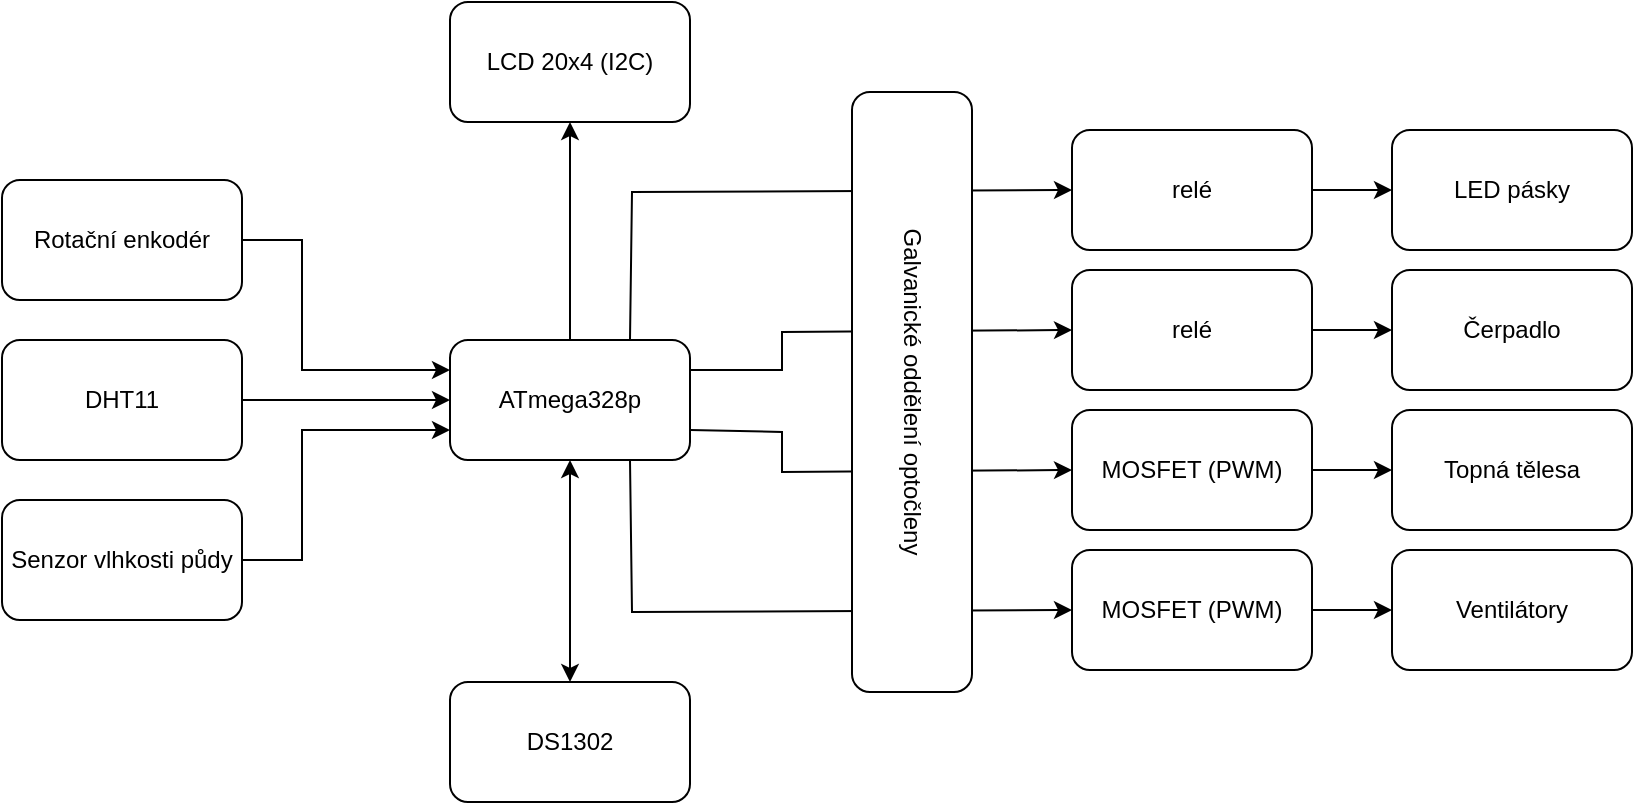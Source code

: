 <mxfile version="27.2.0">
  <diagram name="Stránka-1" id="vD2Ix_AhVlFjHrB1GI5O">
    <mxGraphModel dx="823" dy="452" grid="1" gridSize="5" guides="1" tooltips="1" connect="1" arrows="1" fold="1" page="1" pageScale="1" pageWidth="1169" pageHeight="827" math="0" shadow="0">
      <root>
        <mxCell id="0" />
        <mxCell id="1" parent="0" />
        <mxCell id="WspOGfHuau4XI5KVqoiT-1" value="ATmega328p" style="rounded=1;whiteSpace=wrap;html=1;" parent="1" vertex="1">
          <mxGeometry x="394" y="444" width="120" height="60" as="geometry" />
        </mxCell>
        <mxCell id="WspOGfHuau4XI5KVqoiT-3" value="DS1302" style="rounded=1;whiteSpace=wrap;html=1;" parent="1" vertex="1">
          <mxGeometry x="394" y="615" width="120" height="60" as="geometry" />
        </mxCell>
        <mxCell id="WspOGfHuau4XI5KVqoiT-4" value="" style="endArrow=classic;startArrow=classic;html=1;rounded=0;exitX=0.5;exitY=0;exitDx=0;exitDy=0;entryX=0.5;entryY=1;entryDx=0;entryDy=0;" parent="1" source="WspOGfHuau4XI5KVqoiT-3" target="WspOGfHuau4XI5KVqoiT-1" edge="1">
          <mxGeometry width="50" height="50" relative="1" as="geometry">
            <mxPoint x="430" y="200" as="sourcePoint" />
            <mxPoint x="480" y="150" as="targetPoint" />
          </mxGeometry>
        </mxCell>
        <mxCell id="WspOGfHuau4XI5KVqoiT-5" value="DHT11" style="rounded=1;whiteSpace=wrap;html=1;" parent="1" vertex="1">
          <mxGeometry x="170" y="444" width="120" height="60" as="geometry" />
        </mxCell>
        <mxCell id="WspOGfHuau4XI5KVqoiT-6" value="Senzor vlhkosti půdy" style="rounded=1;whiteSpace=wrap;html=1;" parent="1" vertex="1">
          <mxGeometry x="170" y="524" width="120" height="60" as="geometry" />
        </mxCell>
        <mxCell id="WspOGfHuau4XI5KVqoiT-10" value="LCD 20x4 (I2C)" style="rounded=1;whiteSpace=wrap;html=1;" parent="1" vertex="1">
          <mxGeometry x="394" y="275" width="120" height="60" as="geometry" />
        </mxCell>
        <mxCell id="WspOGfHuau4XI5KVqoiT-11" value="" style="endArrow=classic;html=1;rounded=0;entryX=0.5;entryY=1;entryDx=0;entryDy=0;exitX=0.5;exitY=0;exitDx=0;exitDy=0;" parent="1" source="WspOGfHuau4XI5KVqoiT-1" target="WspOGfHuau4XI5KVqoiT-10" edge="1">
          <mxGeometry width="50" height="50" relative="1" as="geometry">
            <mxPoint x="430" y="100" as="sourcePoint" />
            <mxPoint x="480" y="50" as="targetPoint" />
          </mxGeometry>
        </mxCell>
        <mxCell id="WspOGfHuau4XI5KVqoiT-12" value="Rotační enkodér" style="rounded=1;whiteSpace=wrap;html=1;" parent="1" vertex="1">
          <mxGeometry x="170" y="364" width="120" height="60" as="geometry" />
        </mxCell>
        <mxCell id="WspOGfHuau4XI5KVqoiT-17" value="" style="endArrow=classic;html=1;rounded=0;exitX=1;exitY=0.5;exitDx=0;exitDy=0;entryX=0;entryY=0.5;entryDx=0;entryDy=0;" parent="1" source="WspOGfHuau4XI5KVqoiT-5" target="WspOGfHuau4XI5KVqoiT-1" edge="1">
          <mxGeometry width="50" height="50" relative="1" as="geometry">
            <mxPoint x="595" y="450" as="sourcePoint" />
            <mxPoint x="645" y="400" as="targetPoint" />
          </mxGeometry>
        </mxCell>
        <mxCell id="WspOGfHuau4XI5KVqoiT-20" value="" style="endArrow=classic;html=1;rounded=0;exitX=1;exitY=0.5;exitDx=0;exitDy=0;entryX=0;entryY=0.25;entryDx=0;entryDy=0;" parent="1" source="WspOGfHuau4XI5KVqoiT-12" target="WspOGfHuau4XI5KVqoiT-1" edge="1">
          <mxGeometry width="50" height="50" relative="1" as="geometry">
            <mxPoint x="420" y="440" as="sourcePoint" />
            <mxPoint x="470" y="390" as="targetPoint" />
            <Array as="points">
              <mxPoint x="320" y="394" />
              <mxPoint x="320" y="459" />
            </Array>
          </mxGeometry>
        </mxCell>
        <mxCell id="WspOGfHuau4XI5KVqoiT-21" value="" style="endArrow=classic;html=1;rounded=0;exitX=1;exitY=0.5;exitDx=0;exitDy=0;entryX=0;entryY=0.75;entryDx=0;entryDy=0;" parent="1" source="WspOGfHuau4XI5KVqoiT-6" target="WspOGfHuau4XI5KVqoiT-1" edge="1">
          <mxGeometry width="50" height="50" relative="1" as="geometry">
            <mxPoint x="420" y="520" as="sourcePoint" />
            <mxPoint x="470" y="470" as="targetPoint" />
            <Array as="points">
              <mxPoint x="320" y="554" />
              <mxPoint x="320" y="489" />
            </Array>
          </mxGeometry>
        </mxCell>
        <mxCell id="WspOGfHuau4XI5KVqoiT-22" value="" style="endArrow=classic;html=1;rounded=0;exitX=0.75;exitY=0;exitDx=0;exitDy=0;entryX=0;entryY=0.5;entryDx=0;entryDy=0;" parent="1" source="WspOGfHuau4XI5KVqoiT-1" target="nW3b5fNf5v7YP10dFmOb-3" edge="1">
          <mxGeometry width="50" height="50" relative="1" as="geometry">
            <mxPoint x="470" y="485" as="sourcePoint" />
            <mxPoint x="655" y="369" as="targetPoint" />
            <Array as="points">
              <mxPoint x="485" y="370" />
            </Array>
          </mxGeometry>
        </mxCell>
        <mxCell id="WspOGfHuau4XI5KVqoiT-24" value="" style="endArrow=classic;html=1;rounded=0;exitX=1;exitY=0.25;exitDx=0;exitDy=0;entryX=0;entryY=0.5;entryDx=0;entryDy=0;" parent="1" source="WspOGfHuau4XI5KVqoiT-1" target="nW3b5fNf5v7YP10dFmOb-1" edge="1">
          <mxGeometry width="50" height="50" relative="1" as="geometry">
            <mxPoint x="540" y="465" as="sourcePoint" />
            <mxPoint x="635" y="440" as="targetPoint" />
            <Array as="points">
              <mxPoint x="560" y="459" />
              <mxPoint x="560" y="440" />
            </Array>
          </mxGeometry>
        </mxCell>
        <mxCell id="WspOGfHuau4XI5KVqoiT-26" value="" style="endArrow=classic;html=1;rounded=0;exitX=1;exitY=0.75;exitDx=0;exitDy=0;entryX=0;entryY=0.5;entryDx=0;entryDy=0;" parent="1" source="WspOGfHuau4XI5KVqoiT-1" target="nW3b5fNf5v7YP10dFmOb-2" edge="1">
          <mxGeometry width="50" height="50" relative="1" as="geometry">
            <mxPoint x="595" y="500" as="sourcePoint" />
            <mxPoint x="625" y="509" as="targetPoint" />
            <Array as="points">
              <mxPoint x="560" y="490" />
              <mxPoint x="560" y="510" />
            </Array>
          </mxGeometry>
        </mxCell>
        <mxCell id="WspOGfHuau4XI5KVqoiT-27" value="" style="endArrow=classic;html=1;rounded=0;exitX=0.75;exitY=1;exitDx=0;exitDy=0;entryX=0;entryY=0.5;entryDx=0;entryDy=0;" parent="1" source="WspOGfHuau4XI5KVqoiT-1" target="nW3b5fNf5v7YP10dFmOb-4" edge="1">
          <mxGeometry width="50" height="50" relative="1" as="geometry">
            <mxPoint x="595" y="545" as="sourcePoint" />
            <mxPoint x="615" y="579" as="targetPoint" />
            <Array as="points">
              <mxPoint x="485" y="580" />
            </Array>
          </mxGeometry>
        </mxCell>
        <mxCell id="WspOGfHuau4XI5KVqoiT-13" value="Čerpadlo" style="rounded=1;whiteSpace=wrap;html=1;" parent="1" vertex="1">
          <mxGeometry x="865" y="409" width="120" height="60" as="geometry" />
        </mxCell>
        <mxCell id="WspOGfHuau4XI5KVqoiT-14" value="Topná tělesa" style="rounded=1;whiteSpace=wrap;html=1;" parent="1" vertex="1">
          <mxGeometry x="865" y="479" width="120" height="60" as="geometry" />
        </mxCell>
        <mxCell id="WspOGfHuau4XI5KVqoiT-15" value="LED pásky" style="rounded=1;whiteSpace=wrap;html=1;" parent="1" vertex="1">
          <mxGeometry x="865" y="339" width="120" height="60" as="geometry" />
        </mxCell>
        <mxCell id="WspOGfHuau4XI5KVqoiT-16" value="Ventilátory" style="rounded=1;whiteSpace=wrap;html=1;" parent="1" vertex="1">
          <mxGeometry x="865" y="549" width="120" height="60" as="geometry" />
        </mxCell>
        <mxCell id="nW3b5fNf5v7YP10dFmOb-1" value="relé" style="rounded=1;whiteSpace=wrap;html=1;" vertex="1" parent="1">
          <mxGeometry x="705" y="409" width="120" height="60" as="geometry" />
        </mxCell>
        <mxCell id="nW3b5fNf5v7YP10dFmOb-2" value="MOSFET (PWM)" style="rounded=1;whiteSpace=wrap;html=1;" vertex="1" parent="1">
          <mxGeometry x="705" y="479" width="120" height="60" as="geometry" />
        </mxCell>
        <mxCell id="nW3b5fNf5v7YP10dFmOb-3" value="relé" style="rounded=1;whiteSpace=wrap;html=1;" vertex="1" parent="1">
          <mxGeometry x="705" y="339" width="120" height="60" as="geometry" />
        </mxCell>
        <mxCell id="nW3b5fNf5v7YP10dFmOb-4" value="MOSFET (PWM)" style="rounded=1;whiteSpace=wrap;html=1;" vertex="1" parent="1">
          <mxGeometry x="705" y="549" width="120" height="60" as="geometry" />
        </mxCell>
        <mxCell id="nW3b5fNf5v7YP10dFmOb-5" value="" style="endArrow=classic;html=1;rounded=0;entryX=0;entryY=0.5;entryDx=0;entryDy=0;exitX=1;exitY=0.5;exitDx=0;exitDy=0;" edge="1" parent="1" source="nW3b5fNf5v7YP10dFmOb-3" target="WspOGfHuau4XI5KVqoiT-15">
          <mxGeometry width="50" height="50" relative="1" as="geometry">
            <mxPoint x="495" y="425" as="sourcePoint" />
            <mxPoint x="545" y="375" as="targetPoint" />
          </mxGeometry>
        </mxCell>
        <mxCell id="nW3b5fNf5v7YP10dFmOb-6" value="" style="endArrow=classic;html=1;rounded=0;entryX=0;entryY=0.5;entryDx=0;entryDy=0;exitX=1;exitY=0.5;exitDx=0;exitDy=0;" edge="1" parent="1" source="nW3b5fNf5v7YP10dFmOb-1" target="WspOGfHuau4XI5KVqoiT-13">
          <mxGeometry width="50" height="50" relative="1" as="geometry">
            <mxPoint x="495" y="425" as="sourcePoint" />
            <mxPoint x="545" y="375" as="targetPoint" />
          </mxGeometry>
        </mxCell>
        <mxCell id="nW3b5fNf5v7YP10dFmOb-7" value="" style="endArrow=classic;html=1;rounded=0;entryX=0;entryY=0.5;entryDx=0;entryDy=0;exitX=1;exitY=0.5;exitDx=0;exitDy=0;" edge="1" parent="1" source="nW3b5fNf5v7YP10dFmOb-2" target="WspOGfHuau4XI5KVqoiT-14">
          <mxGeometry width="50" height="50" relative="1" as="geometry">
            <mxPoint x="495" y="425" as="sourcePoint" />
            <mxPoint x="545" y="375" as="targetPoint" />
          </mxGeometry>
        </mxCell>
        <mxCell id="nW3b5fNf5v7YP10dFmOb-8" value="" style="endArrow=classic;html=1;rounded=0;entryX=0;entryY=0.5;entryDx=0;entryDy=0;exitX=1;exitY=0.5;exitDx=0;exitDy=0;" edge="1" parent="1" source="nW3b5fNf5v7YP10dFmOb-4" target="WspOGfHuau4XI5KVqoiT-16">
          <mxGeometry width="50" height="50" relative="1" as="geometry">
            <mxPoint x="495" y="425" as="sourcePoint" />
            <mxPoint x="545" y="375" as="targetPoint" />
          </mxGeometry>
        </mxCell>
        <mxCell id="nW3b5fNf5v7YP10dFmOb-13" value="Galvanické oddělení optočleny" style="rounded=1;whiteSpace=wrap;html=1;rotation=90;" vertex="1" parent="1">
          <mxGeometry x="475" y="440" width="300" height="60" as="geometry" />
        </mxCell>
      </root>
    </mxGraphModel>
  </diagram>
</mxfile>
